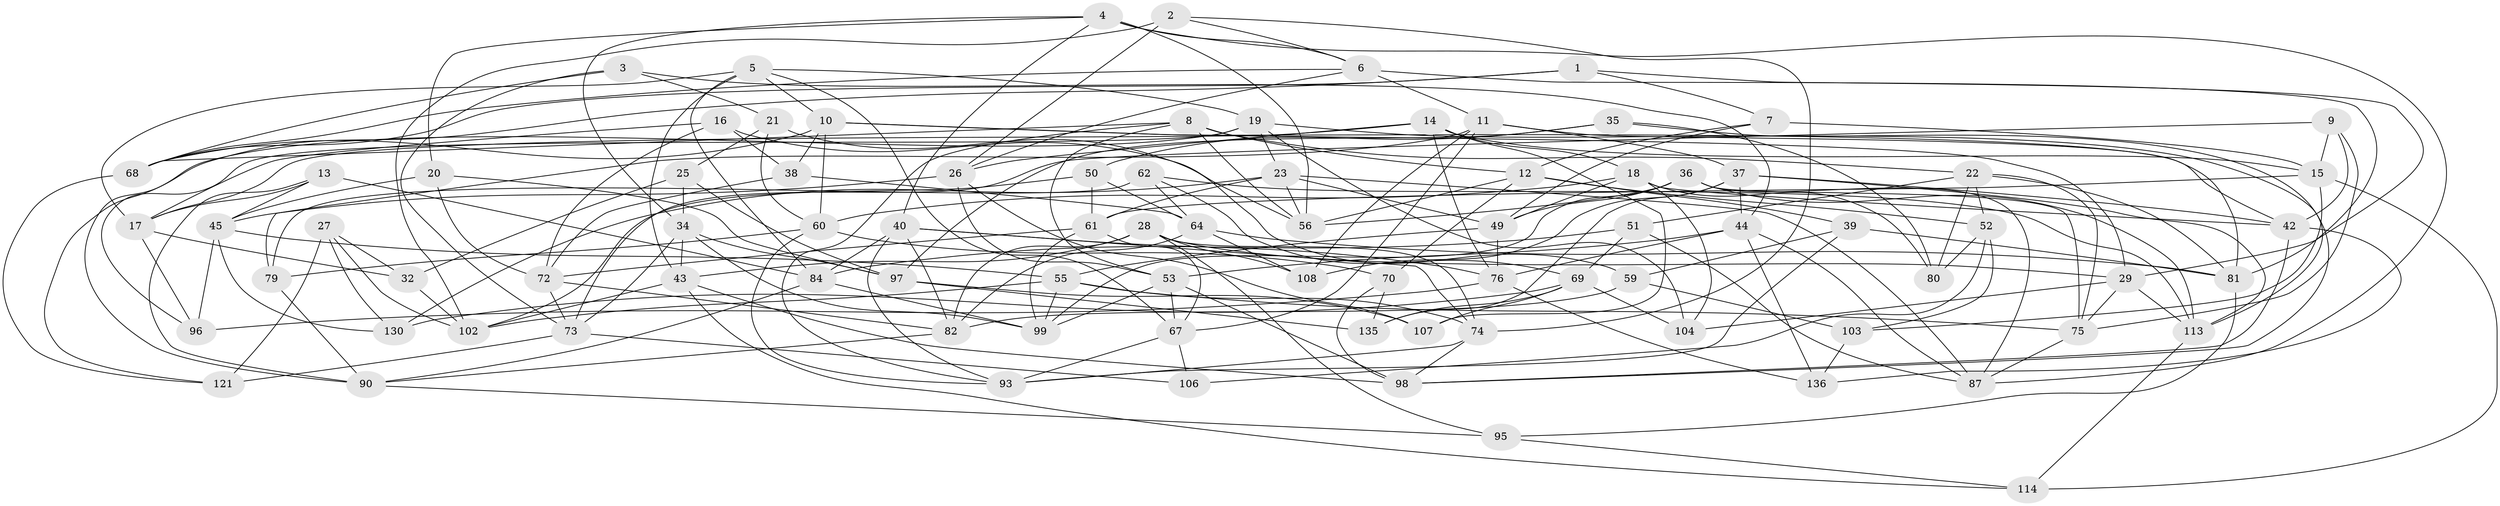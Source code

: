 // original degree distribution, {4: 1.0}
// Generated by graph-tools (version 1.1) at 2025/42/03/06/25 10:42:17]
// undirected, 86 vertices, 223 edges
graph export_dot {
graph [start="1"]
  node [color=gray90,style=filled];
  1;
  2;
  3;
  4 [super="+77"];
  5 [super="+78"];
  6 [super="+46"];
  7;
  8 [super="+116"];
  9;
  10 [super="+110"];
  11 [super="+86"];
  12 [super="+31"];
  13;
  14 [super="+131"];
  15 [super="+101"];
  16;
  17 [super="+88"];
  18 [super="+33"];
  19 [super="+94"];
  20;
  21;
  22 [super="+24"];
  23 [super="+30"];
  25;
  26 [super="+89"];
  27;
  28 [super="+47"];
  29 [super="+54"];
  32;
  34 [super="+57"];
  35;
  36 [super="+71"];
  37 [super="+41"];
  38;
  39;
  40 [super="+48"];
  42 [super="+63"];
  43 [super="+127"];
  44 [super="+133"];
  45 [super="+100"];
  49 [super="+58"];
  50;
  51;
  52 [super="+92"];
  53 [super="+111"];
  55 [super="+91"];
  56 [super="+65"];
  59;
  60 [super="+120"];
  61 [super="+83"];
  62;
  64 [super="+66"];
  67 [super="+132"];
  68 [super="+125"];
  69 [super="+137"];
  70;
  72 [super="+105"];
  73 [super="+85"];
  74 [super="+123"];
  75 [super="+112"];
  76 [super="+134"];
  79;
  80;
  81 [super="+128"];
  82 [super="+126"];
  84 [super="+117"];
  87 [super="+119"];
  90 [super="+109"];
  93 [super="+115"];
  95;
  96;
  97 [super="+124"];
  98 [super="+118"];
  99 [super="+138"];
  102 [super="+129"];
  103;
  104;
  106;
  107;
  108;
  113 [super="+122"];
  114;
  121;
  130;
  135;
  136;
  1 -- 29;
  1 -- 7;
  1 -- 68;
  1 -- 90;
  2 -- 102;
  2 -- 74;
  2 -- 26;
  2 -- 6;
  3 -- 21;
  3 -- 44;
  3 -- 68;
  3 -- 73;
  4 -- 87;
  4 -- 34;
  4 -- 20;
  4 -- 56;
  4 -- 6;
  4 -- 40;
  5 -- 17;
  5 -- 84;
  5 -- 67;
  5 -- 43;
  5 -- 10;
  5 -- 19;
  6 -- 26;
  6 -- 68;
  6 -- 81;
  6 -- 11;
  7 -- 15;
  7 -- 12;
  7 -- 49;
  8 -- 56;
  8 -- 22;
  8 -- 68;
  8 -- 93;
  8 -- 12;
  8 -- 53;
  9 -- 15;
  9 -- 42;
  9 -- 75;
  9 -- 73;
  10 -- 38;
  10 -- 68;
  10 -- 42;
  10 -- 29;
  10 -- 60;
  11 -- 79;
  11 -- 81;
  11 -- 108;
  11 -- 37;
  11 -- 67;
  12 -- 52;
  12 -- 56;
  12 -- 70;
  12 -- 39;
  13 -- 84;
  13 -- 90;
  13 -- 45;
  13 -- 17;
  14 -- 107;
  14 -- 76;
  14 -- 17;
  14 -- 26;
  14 -- 18;
  14 -- 15;
  15 -- 114;
  15 -- 103;
  15 -- 61;
  16 -- 38;
  16 -- 56;
  16 -- 17;
  16 -- 72;
  17 -- 32;
  17 -- 96;
  18 -- 49;
  18 -- 104;
  18 -- 80;
  18 -- 42;
  18 -- 60;
  19 -- 104;
  19 -- 96;
  19 -- 121;
  19 -- 98;
  19 -- 23;
  20 -- 97;
  20 -- 45;
  20 -- 72;
  21 -- 59;
  21 -- 60;
  21 -- 25;
  22 -- 51;
  22 -- 80;
  22 -- 52;
  22 -- 75;
  22 -- 81;
  23 -- 61;
  23 -- 130;
  23 -- 49;
  23 -- 56;
  23 -- 87;
  25 -- 32;
  25 -- 97;
  25 -- 34;
  26 -- 107;
  26 -- 45;
  26 -- 53;
  27 -- 102;
  27 -- 121;
  27 -- 32;
  27 -- 130;
  28 -- 74;
  28 -- 43;
  28 -- 82;
  28 -- 108;
  28 -- 29;
  28 -- 95;
  29 -- 104;
  29 -- 113;
  29 -- 75;
  32 -- 102;
  34 -- 73;
  34 -- 99;
  34 -- 43;
  34 -- 97;
  35 -- 113;
  35 -- 97;
  35 -- 50;
  35 -- 80;
  36 -- 56;
  36 -- 49;
  36 -- 99;
  36 -- 113;
  36 -- 75;
  36 -- 87;
  37 -- 108;
  37 -- 113;
  37 -- 42;
  37 -- 44;
  37 -- 135;
  38 -- 64;
  38 -- 72;
  39 -- 93;
  39 -- 59;
  39 -- 81;
  40 -- 84;
  40 -- 82;
  40 -- 76;
  40 -- 74;
  40 -- 93;
  42 -- 136;
  42 -- 98;
  43 -- 114;
  43 -- 102;
  43 -- 98;
  44 -- 76;
  44 -- 136;
  44 -- 53;
  44 -- 87;
  45 -- 130;
  45 -- 96;
  45 -- 55;
  49 -- 55;
  49 -- 76;
  50 -- 64;
  50 -- 102;
  50 -- 61;
  51 -- 84;
  51 -- 87;
  51 -- 69;
  52 -- 106 [weight=2];
  52 -- 103;
  52 -- 80;
  53 -- 99;
  53 -- 98;
  53 -- 67;
  55 -- 102;
  55 -- 99;
  55 -- 74;
  55 -- 75;
  59 -- 103;
  59 -- 82;
  60 -- 70;
  60 -- 93;
  60 -- 79;
  61 -- 72;
  61 -- 99;
  61 -- 67;
  62 -- 69;
  62 -- 79;
  62 -- 113;
  62 -- 64;
  64 -- 108;
  64 -- 82;
  64 -- 81;
  67 -- 106;
  67 -- 93;
  68 -- 121;
  69 -- 104;
  69 -- 135;
  69 -- 130;
  69 -- 107;
  70 -- 135;
  70 -- 98;
  72 -- 73;
  72 -- 82;
  73 -- 106;
  73 -- 121;
  74 -- 93;
  74 -- 98;
  75 -- 87;
  76 -- 96;
  76 -- 136;
  79 -- 90;
  81 -- 95;
  82 -- 90;
  84 -- 90;
  84 -- 99;
  90 -- 95;
  95 -- 114;
  97 -- 107;
  97 -- 135;
  103 -- 136;
  113 -- 114;
}
